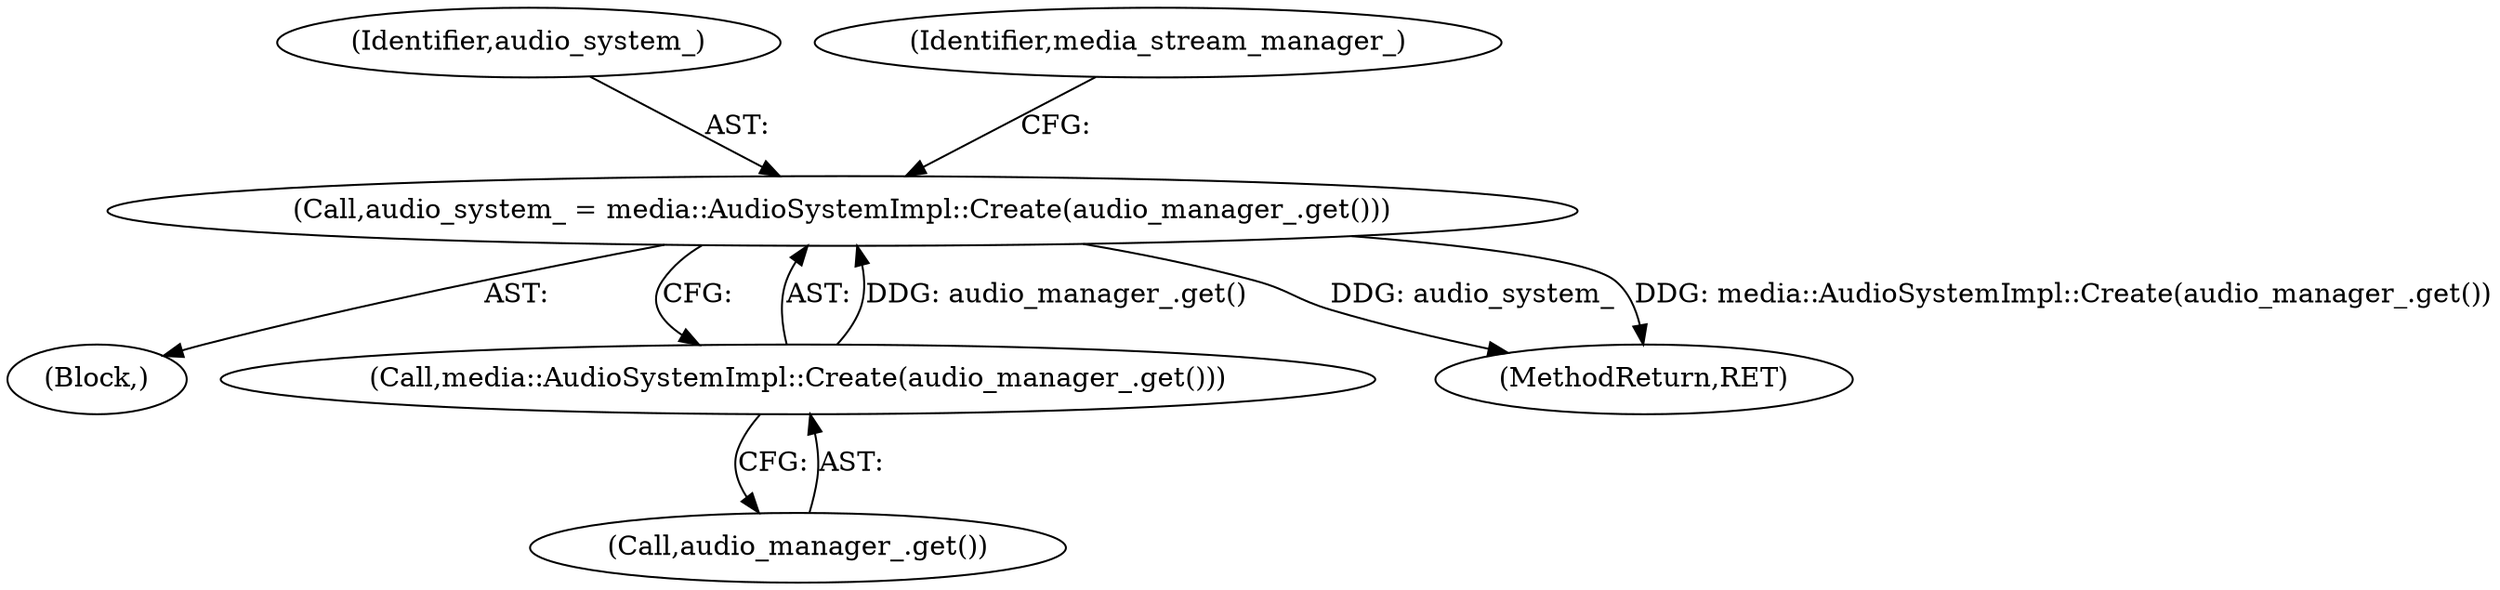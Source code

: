 digraph "0_Chrome_04ff52bb66284467ccb43d90800013b89ee8db75_2@API" {
"1000114" [label="(Call,audio_system_ = media::AudioSystemImpl::Create(audio_manager_.get()))"];
"1000116" [label="(Call,media::AudioSystemImpl::Create(audio_manager_.get()))"];
"1000101" [label="(Block,)"];
"1000115" [label="(Identifier,audio_system_)"];
"1000119" [label="(Identifier,media_stream_manager_)"];
"1000126" [label="(MethodReturn,RET)"];
"1000117" [label="(Call,audio_manager_.get())"];
"1000116" [label="(Call,media::AudioSystemImpl::Create(audio_manager_.get()))"];
"1000114" [label="(Call,audio_system_ = media::AudioSystemImpl::Create(audio_manager_.get()))"];
"1000114" -> "1000101"  [label="AST: "];
"1000114" -> "1000116"  [label="CFG: "];
"1000115" -> "1000114"  [label="AST: "];
"1000116" -> "1000114"  [label="AST: "];
"1000119" -> "1000114"  [label="CFG: "];
"1000114" -> "1000126"  [label="DDG: audio_system_"];
"1000114" -> "1000126"  [label="DDG: media::AudioSystemImpl::Create(audio_manager_.get())"];
"1000116" -> "1000114"  [label="DDG: audio_manager_.get()"];
"1000116" -> "1000117"  [label="CFG: "];
"1000117" -> "1000116"  [label="AST: "];
}
